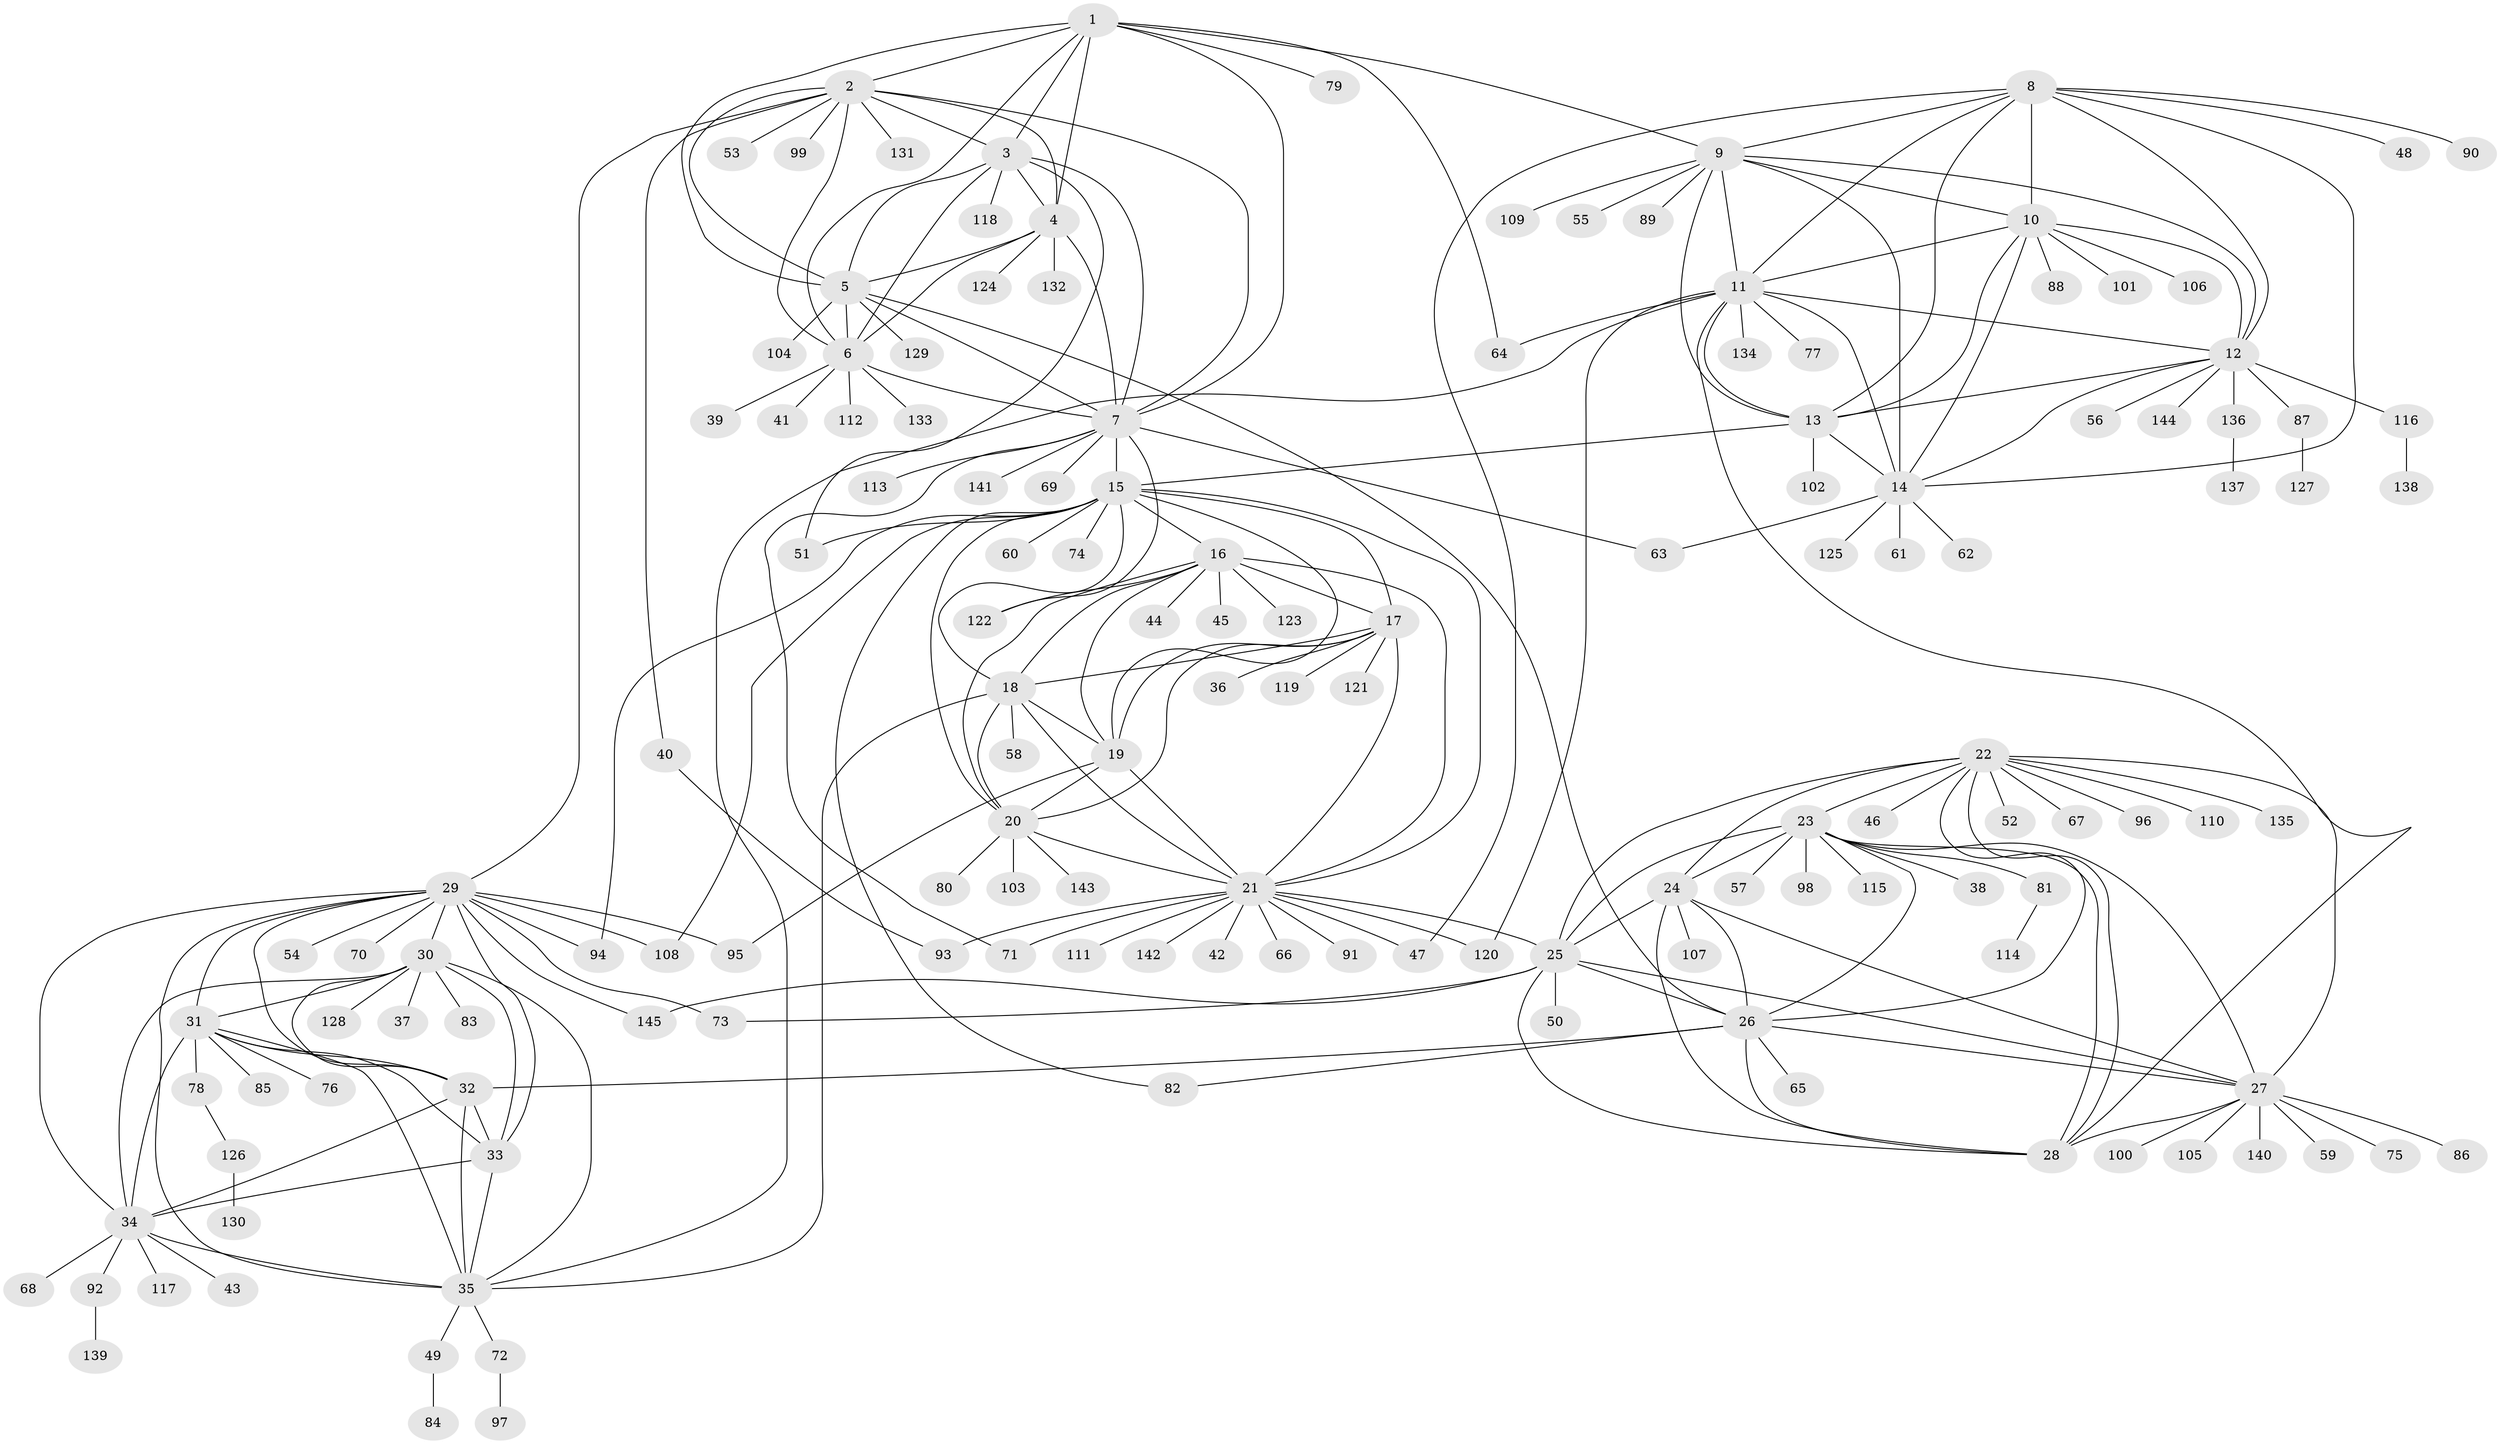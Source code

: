 // Generated by graph-tools (version 1.1) at 2025/02/03/09/25 03:02:47]
// undirected, 145 vertices, 239 edges
graph export_dot {
graph [start="1"]
  node [color=gray90,style=filled];
  1;
  2;
  3;
  4;
  5;
  6;
  7;
  8;
  9;
  10;
  11;
  12;
  13;
  14;
  15;
  16;
  17;
  18;
  19;
  20;
  21;
  22;
  23;
  24;
  25;
  26;
  27;
  28;
  29;
  30;
  31;
  32;
  33;
  34;
  35;
  36;
  37;
  38;
  39;
  40;
  41;
  42;
  43;
  44;
  45;
  46;
  47;
  48;
  49;
  50;
  51;
  52;
  53;
  54;
  55;
  56;
  57;
  58;
  59;
  60;
  61;
  62;
  63;
  64;
  65;
  66;
  67;
  68;
  69;
  70;
  71;
  72;
  73;
  74;
  75;
  76;
  77;
  78;
  79;
  80;
  81;
  82;
  83;
  84;
  85;
  86;
  87;
  88;
  89;
  90;
  91;
  92;
  93;
  94;
  95;
  96;
  97;
  98;
  99;
  100;
  101;
  102;
  103;
  104;
  105;
  106;
  107;
  108;
  109;
  110;
  111;
  112;
  113;
  114;
  115;
  116;
  117;
  118;
  119;
  120;
  121;
  122;
  123;
  124;
  125;
  126;
  127;
  128;
  129;
  130;
  131;
  132;
  133;
  134;
  135;
  136;
  137;
  138;
  139;
  140;
  141;
  142;
  143;
  144;
  145;
  1 -- 2;
  1 -- 3;
  1 -- 4;
  1 -- 5;
  1 -- 6;
  1 -- 7;
  1 -- 9;
  1 -- 64;
  1 -- 79;
  2 -- 3;
  2 -- 4;
  2 -- 5;
  2 -- 6;
  2 -- 7;
  2 -- 29;
  2 -- 40;
  2 -- 53;
  2 -- 99;
  2 -- 131;
  3 -- 4;
  3 -- 5;
  3 -- 6;
  3 -- 7;
  3 -- 51;
  3 -- 118;
  4 -- 5;
  4 -- 6;
  4 -- 7;
  4 -- 124;
  4 -- 132;
  5 -- 6;
  5 -- 7;
  5 -- 26;
  5 -- 104;
  5 -- 129;
  6 -- 7;
  6 -- 39;
  6 -- 41;
  6 -- 112;
  6 -- 133;
  7 -- 15;
  7 -- 63;
  7 -- 69;
  7 -- 71;
  7 -- 113;
  7 -- 122;
  7 -- 141;
  8 -- 9;
  8 -- 10;
  8 -- 11;
  8 -- 12;
  8 -- 13;
  8 -- 14;
  8 -- 47;
  8 -- 48;
  8 -- 90;
  9 -- 10;
  9 -- 11;
  9 -- 12;
  9 -- 13;
  9 -- 14;
  9 -- 55;
  9 -- 89;
  9 -- 109;
  10 -- 11;
  10 -- 12;
  10 -- 13;
  10 -- 14;
  10 -- 88;
  10 -- 101;
  10 -- 106;
  11 -- 12;
  11 -- 13;
  11 -- 14;
  11 -- 28;
  11 -- 35;
  11 -- 64;
  11 -- 77;
  11 -- 120;
  11 -- 134;
  12 -- 13;
  12 -- 14;
  12 -- 56;
  12 -- 87;
  12 -- 116;
  12 -- 136;
  12 -- 144;
  13 -- 14;
  13 -- 15;
  13 -- 102;
  14 -- 61;
  14 -- 62;
  14 -- 63;
  14 -- 125;
  15 -- 16;
  15 -- 17;
  15 -- 18;
  15 -- 19;
  15 -- 20;
  15 -- 21;
  15 -- 51;
  15 -- 60;
  15 -- 74;
  15 -- 82;
  15 -- 94;
  15 -- 108;
  16 -- 17;
  16 -- 18;
  16 -- 19;
  16 -- 20;
  16 -- 21;
  16 -- 44;
  16 -- 45;
  16 -- 122;
  16 -- 123;
  17 -- 18;
  17 -- 19;
  17 -- 20;
  17 -- 21;
  17 -- 36;
  17 -- 119;
  17 -- 121;
  18 -- 19;
  18 -- 20;
  18 -- 21;
  18 -- 35;
  18 -- 58;
  19 -- 20;
  19 -- 21;
  19 -- 95;
  20 -- 21;
  20 -- 80;
  20 -- 103;
  20 -- 143;
  21 -- 25;
  21 -- 42;
  21 -- 47;
  21 -- 66;
  21 -- 71;
  21 -- 91;
  21 -- 93;
  21 -- 111;
  21 -- 120;
  21 -- 142;
  22 -- 23;
  22 -- 24;
  22 -- 25;
  22 -- 26;
  22 -- 27;
  22 -- 28;
  22 -- 46;
  22 -- 52;
  22 -- 67;
  22 -- 96;
  22 -- 110;
  22 -- 135;
  23 -- 24;
  23 -- 25;
  23 -- 26;
  23 -- 27;
  23 -- 28;
  23 -- 38;
  23 -- 57;
  23 -- 81;
  23 -- 98;
  23 -- 115;
  24 -- 25;
  24 -- 26;
  24 -- 27;
  24 -- 28;
  24 -- 107;
  25 -- 26;
  25 -- 27;
  25 -- 28;
  25 -- 50;
  25 -- 73;
  25 -- 145;
  26 -- 27;
  26 -- 28;
  26 -- 32;
  26 -- 65;
  26 -- 82;
  27 -- 28;
  27 -- 59;
  27 -- 75;
  27 -- 86;
  27 -- 100;
  27 -- 105;
  27 -- 140;
  29 -- 30;
  29 -- 31;
  29 -- 32;
  29 -- 33;
  29 -- 34;
  29 -- 35;
  29 -- 54;
  29 -- 70;
  29 -- 73;
  29 -- 94;
  29 -- 95;
  29 -- 108;
  29 -- 145;
  30 -- 31;
  30 -- 32;
  30 -- 33;
  30 -- 34;
  30 -- 35;
  30 -- 37;
  30 -- 83;
  30 -- 128;
  31 -- 32;
  31 -- 33;
  31 -- 34;
  31 -- 35;
  31 -- 76;
  31 -- 78;
  31 -- 85;
  32 -- 33;
  32 -- 34;
  32 -- 35;
  33 -- 34;
  33 -- 35;
  34 -- 35;
  34 -- 43;
  34 -- 68;
  34 -- 92;
  34 -- 117;
  35 -- 49;
  35 -- 72;
  40 -- 93;
  49 -- 84;
  72 -- 97;
  78 -- 126;
  81 -- 114;
  87 -- 127;
  92 -- 139;
  116 -- 138;
  126 -- 130;
  136 -- 137;
}
